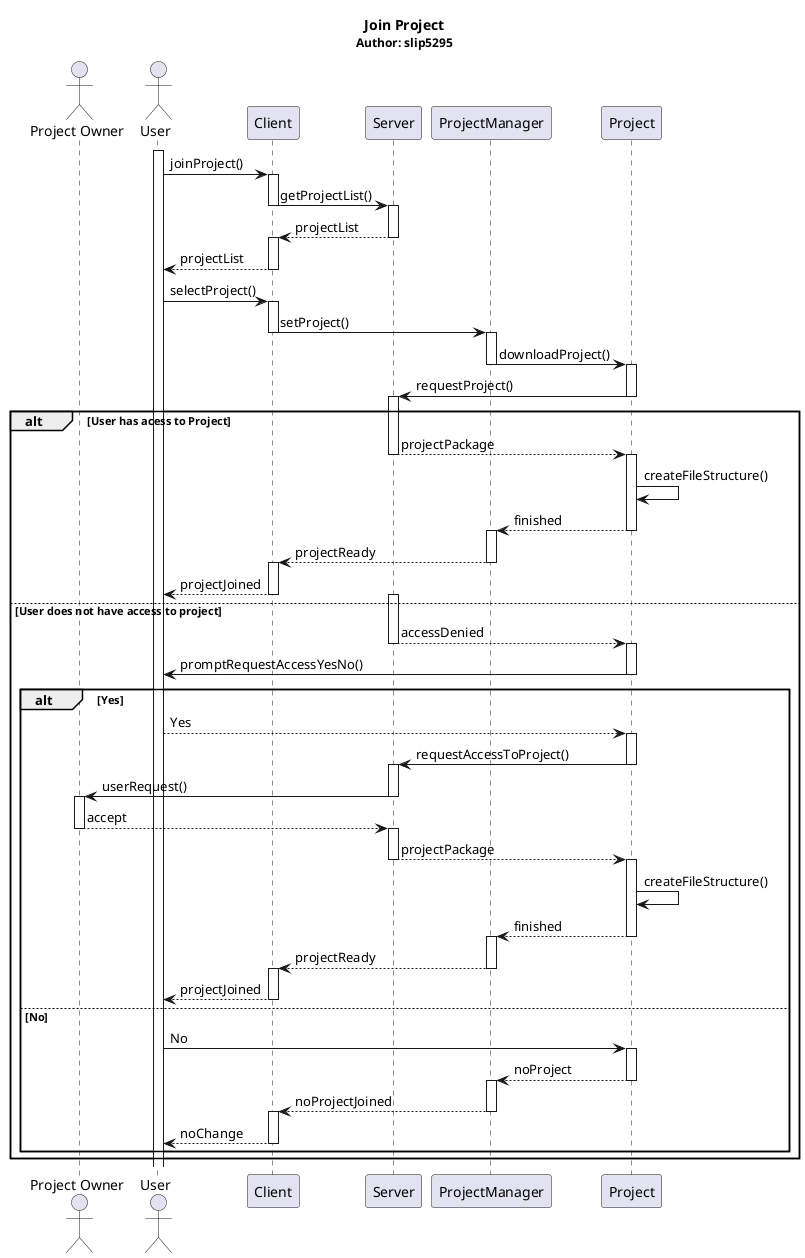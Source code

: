 @startuml

title <b>Join Project</b>\n<size:12>Author: slip5295</size>

Actor "Project Owner" as ProjectOwner

Actor User
Activate User

User -> Client : joinProject()
Activate Client

Client -> Server : getProjectList()
Deactivate Client
Activate Server

Server --> Client : projectList
Deactivate Server
Activate Client

Client --> User : projectList
Deactivate Client

User -> Client : selectProject()
Activate Client

Client -> ProjectManager : setProject()
Deactivate Client
Activate ProjectManager

ProjectManager -> Project : downloadProject()
Deactivate ProjectManager
Activate Project

Project -> Server : requestProject()
Deactivate Project
Activate Server

alt User has acess to Project
    Server --> Project : projectPackage
    Deactivate Server
    Activate Project
    
    Project -> Project : createFileStructure()
    Project --> ProjectManager : finished
    Deactivate Project
    Activate ProjectManager

    ProjectManager --> Client : projectReady
    Deactivate ProjectManager
    Activate Client

    Client --> User : projectJoined
    Deactivate Client
    
else User does not have access to project
    Activate Server
    
    Server --> Project : accessDenied
    Deactivate Server
    Activate Project
    
    Project -> User : promptRequestAccessYesNo()
    Deactivate Project
    
    alt Yes
        User --> Project : Yes
        Activate Project
        
        Project -> Server : requestAccessToProject()
        Deactivate Project
        Activate Server
        
        Server -> ProjectOwner : userRequest()
        Deactivate Server
        Activate ProjectOwner
        
        ProjectOwner --> Server : accept
        Deactivate ProjectOwner
        Activate Server
        
        Server --> Project : projectPackage
        Deactivate Server
        Activate Project
        
        Project -> Project : createFileStructure()
        Project --> ProjectManager : finished
        Deactivate Project
        Activate ProjectManager

        ProjectManager --> Client : projectReady
        Deactivate ProjectManager
        Activate Client

        Client --> User : projectJoined
        Deactivate Client
    
    else No
        
        User -> Project : No
        Activate Project
        
        Project --> ProjectManager : noProject
        Deactivate Project
        Activate ProjectManager
        
        ProjectManager --> Client : noProjectJoined
        Deactivate ProjectManager
        Activate Client
        
        Client --> User : noChange
        Deactivate Client
    
    end
    
end







@enduml
